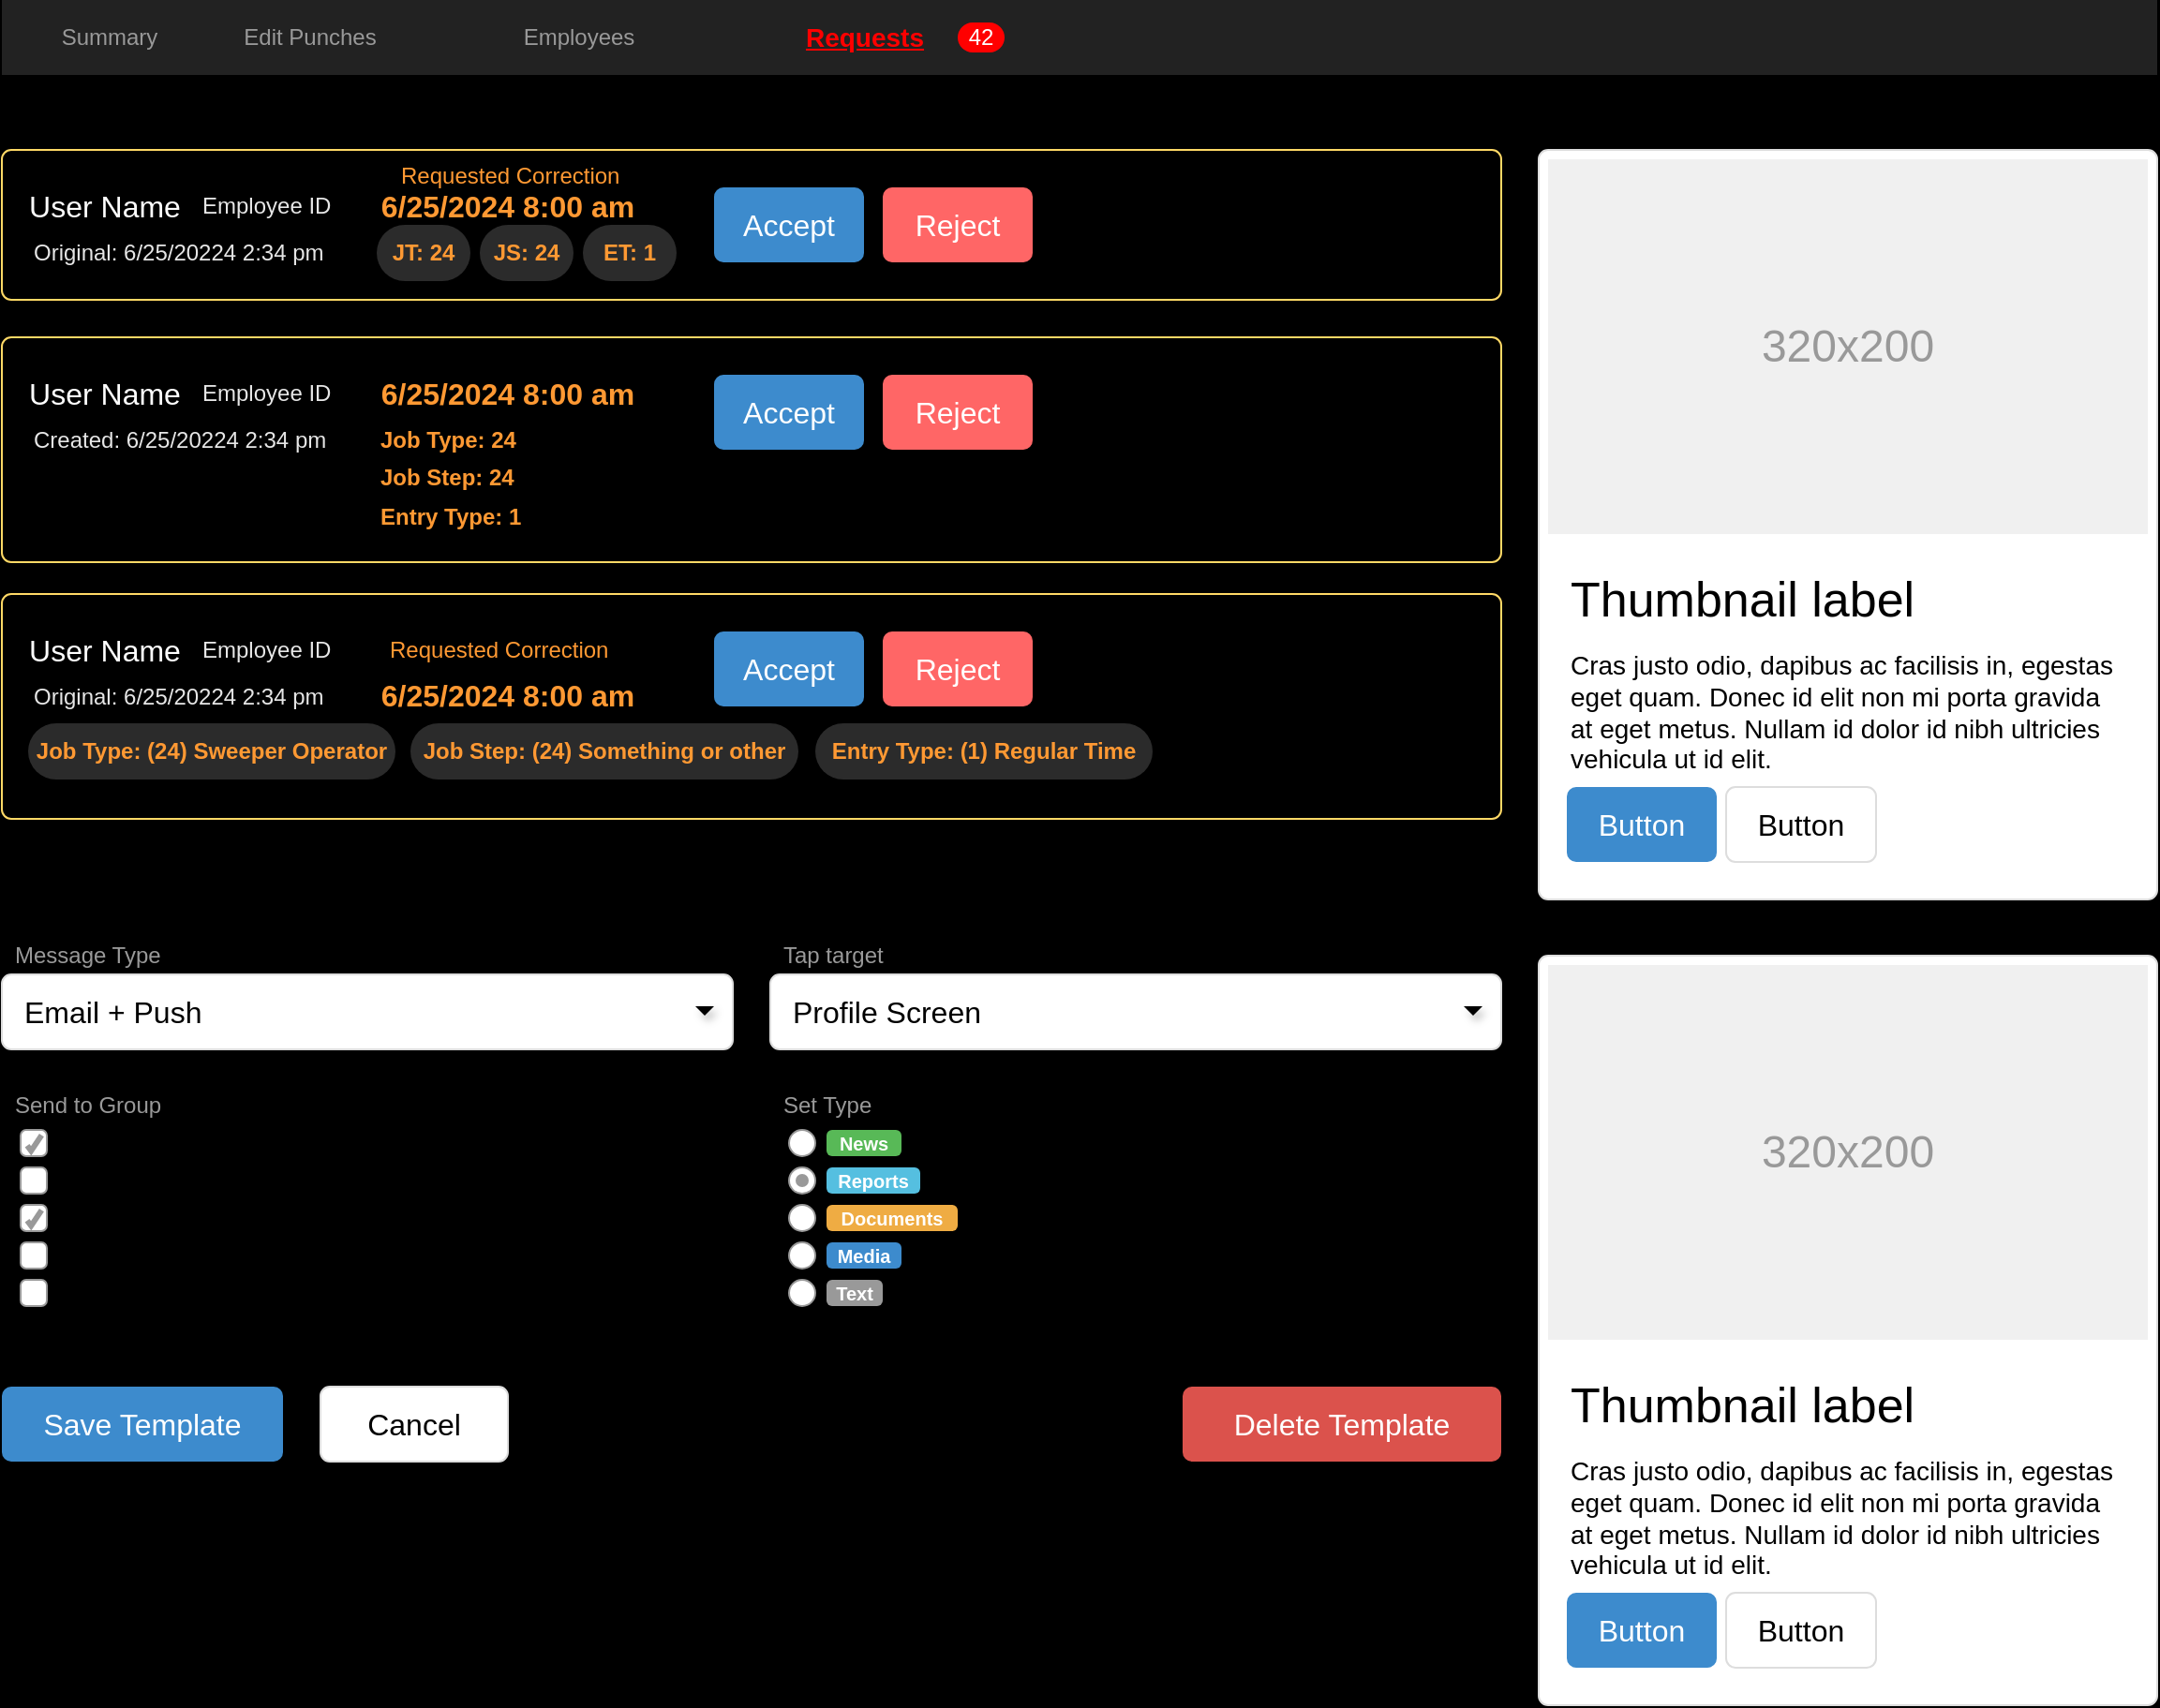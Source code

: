 <mxfile version="24.6.4" type="device">
  <diagram name="Page-1" id="c9db0220-8083-56f3-ca83-edcdcd058819">
    <mxGraphModel dx="1412" dy="777" grid="0" gridSize="10" guides="1" tooltips="1" connect="1" arrows="1" fold="1" page="1" pageScale="1.5" pageWidth="826" pageHeight="1169" background="#000000" math="0" shadow="0">
      <root>
        <mxCell id="0" style=";html=1;" />
        <mxCell id="1" style=";html=1;" parent="0" />
        <mxCell id="3d76a8aef4d5c911-1" value="" style="html=1;shadow=0;dashed=0;shape=mxgraph.bootstrap.rect;fillColor=#222222;strokeColor=none;whiteSpace=wrap;rounded=0;fontSize=12;fontColor=#000000;align=center;" parent="1" vertex="1">
          <mxGeometry x="40" y="70" width="1150" height="40" as="geometry" />
        </mxCell>
        <mxCell id="3d76a8aef4d5c911-2" value="Summary" style="html=1;shadow=0;dashed=0;fillColor=none;strokeColor=none;shape=mxgraph.bootstrap.rect;fontColor=#999999;fontSize=12;whiteSpace=wrap;" parent="3d76a8aef4d5c911-1" vertex="1">
          <mxGeometry width="115" height="40" as="geometry" />
        </mxCell>
        <mxCell id="3d76a8aef4d5c911-3" value="Edit Punches" style="html=1;shadow=0;dashed=0;shape=mxgraph.bootstrap.rect;fillColor=none;strokeColor=none;fontColor=#999999;spacingRight=30;whiteSpace=wrap;" parent="3d76a8aef4d5c911-1" vertex="1">
          <mxGeometry x="115" width="129.375" height="40" as="geometry" />
        </mxCell>
        <mxCell id="3d76a8aef4d5c911-4" value="84" style="html=1;shadow=0;dashed=0;shape=mxgraph.bootstrap.rrect;rSize=8;fillColor=#ff0000;strokeColor=none;fontColor=#ffffff;whiteSpace=wrap;fillOpacity=0;noLabel=1;" parent="3d76a8aef4d5c911-3" vertex="1">
          <mxGeometry x="1" y="0.5" width="25" height="16" relative="1" as="geometry">
            <mxPoint x="-30" y="-8" as="offset" />
          </mxGeometry>
        </mxCell>
        <mxCell id="3d76a8aef4d5c911-5" value="Employees" style="html=1;shadow=0;dashed=0;fillColor=none;strokeColor=none;shape=mxgraph.bootstrap.rect;fontColor=#999999;spacingRight=30;whiteSpace=wrap;" parent="3d76a8aef4d5c911-1" vertex="1">
          <mxGeometry x="244.375" width="158.125" height="40" as="geometry" />
        </mxCell>
        <mxCell id="3d76a8aef4d5c911-6" value="42" style="html=1;shadow=0;dashed=0;shape=mxgraph.bootstrap.rrect;rSize=8;fillColor=#ff0000;strokeColor=none;fontColor=#ffffff;whiteSpace=wrap;movable=1;resizable=1;rotatable=1;deletable=1;editable=1;locked=0;connectable=1;noLabel=1;fillOpacity=0;strokeOpacity=100;" parent="3d76a8aef4d5c911-5" vertex="1">
          <mxGeometry x="1" y="0.5" width="25" height="16" relative="1" as="geometry">
            <mxPoint x="-30" y="-8" as="offset" />
          </mxGeometry>
        </mxCell>
        <mxCell id="3d76a8aef4d5c911-7" value="Requests" style="html=1;shadow=0;dashed=0;fillColor=none;strokeColor=none;shape=mxgraph.bootstrap.rect;fontColor=#ff0000;whiteSpace=wrap;fontStyle=5;fontSize=14;" parent="3d76a8aef4d5c911-1" vertex="1">
          <mxGeometry x="402.5" width="115" height="40" as="geometry" />
        </mxCell>
        <mxCell id="BayDQLT54bfVyeQ3MigJ-2" value="42" style="html=1;shadow=0;dashed=0;shape=mxgraph.bootstrap.rrect;rSize=8;fillColor=#ff0000;strokeColor=none;fontColor=#ffffff;whiteSpace=wrap;movable=1;resizable=1;rotatable=1;deletable=1;editable=1;locked=0;connectable=1;" parent="3d76a8aef4d5c911-1" vertex="1">
          <mxGeometry x="510" y="12" width="25" height="16" as="geometry" />
        </mxCell>
        <mxCell id="3d76a8aef4d5c911-11" value="" style="html=1;shadow=0;dashed=0;shape=mxgraph.bootstrap.rrect;rSize=5;strokeColor=#dddddd;rounded=0;fontSize=12;align=center;" parent="1" vertex="1">
          <mxGeometry x="860" y="150" width="330" height="400" as="geometry" />
        </mxCell>
        <mxCell id="3d76a8aef4d5c911-12" value="320x200" style="shape=rect;fontSize=24;fillColor=#f0f0f0;strokeColor=none;fontColor=#999999;whiteSpace=wrap;" parent="3d76a8aef4d5c911-11" vertex="1">
          <mxGeometry x="5" y="5" width="320" height="200" as="geometry" />
        </mxCell>
        <mxCell id="3d76a8aef4d5c911-13" value="Thumbnail label" style="html=1;shadow=0;dashed=0;shape=mxgraph.bootstrap.anchor;fontSize=26;align=left;whiteSpace=wrap;" parent="3d76a8aef4d5c911-11" vertex="1">
          <mxGeometry x="15" y="220" width="300" height="40" as="geometry" />
        </mxCell>
        <mxCell id="3d76a8aef4d5c911-14" value="Cras justo odio, dapibus ac facilisis in, egestas eget quam. Donec id elit non mi porta gravida at eget metus. Nullam id dolor id nibh ultricies vehicula ut id elit." style="html=1;shadow=0;dashed=0;shape=mxgraph.bootstrap.anchor;strokeColor=#dddddd;whiteSpace=wrap;align=left;verticalAlign=top;fontSize=14;whiteSpace=wrap;" parent="3d76a8aef4d5c911-11" vertex="1">
          <mxGeometry x="15" y="260" width="300" height="80" as="geometry" />
        </mxCell>
        <mxCell id="3d76a8aef4d5c911-15" value="Button" style="html=1;shadow=0;dashed=0;shape=mxgraph.bootstrap.rrect;rSize=5;fontSize=16;fillColor=#3D8BCD;strokeColor=none;fontColor=#ffffff;whiteSpace=wrap;" parent="3d76a8aef4d5c911-11" vertex="1">
          <mxGeometry y="1" width="80" height="40" relative="1" as="geometry">
            <mxPoint x="15" y="-60" as="offset" />
          </mxGeometry>
        </mxCell>
        <mxCell id="3d76a8aef4d5c911-16" value="Button" style="html=1;shadow=0;dashed=0;shape=mxgraph.bootstrap.rrect;rSize=5;fontSize=16;strokeColor=#dddddd;whiteSpace=wrap;" parent="3d76a8aef4d5c911-11" vertex="1">
          <mxGeometry y="1" width="80" height="40" relative="1" as="geometry">
            <mxPoint x="100" y="-60" as="offset" />
          </mxGeometry>
        </mxCell>
        <mxCell id="3d76a8aef4d5c911-18" value="" style="html=1;shadow=0;dashed=0;shape=mxgraph.bootstrap.rrect;rSize=5;strokeColor=#FFD966;;align=left;spacingLeft=10;fontSize=16;whiteSpace=wrap;rounded=0;fillColor=none;strokeWidth=1;" parent="1" vertex="1">
          <mxGeometry x="40" y="150" width="800" height="80" as="geometry" />
        </mxCell>
        <mxCell id="3d76a8aef4d5c911-28" value="Message Type" style="html=1;shadow=0;dashed=0;shape=mxgraph.bootstrap.rect;strokeColor=none;fillColor=none;fontColor=#999999;align=left;spacingLeft=5;whiteSpace=wrap;rounded=0;" parent="1" vertex="1">
          <mxGeometry x="40" y="570" width="200" height="20" as="geometry" />
        </mxCell>
        <mxCell id="3d76a8aef4d5c911-29" value="Email + Push" style="html=1;shadow=0;dashed=0;shape=mxgraph.bootstrap.rrect;rSize=5;strokeColor=#dddddd;align=left;spacingLeft=10;fontSize=16;whiteSpace=wrap;rounded=0;" parent="1" vertex="1">
          <mxGeometry x="40" y="590" width="390" height="40" as="geometry" />
        </mxCell>
        <mxCell id="3d76a8aef4d5c911-30" value="" style="shape=triangle;strokeColor=none;fillColor=#000000;direction=south;rounded=0;shadow=1;fontSize=12;fontColor=#000000;align=center;html=1;" parent="1" vertex="1">
          <mxGeometry x="410" y="607" width="10" height="5" as="geometry" />
        </mxCell>
        <mxCell id="3d76a8aef4d5c911-31" value="Tap target" style="html=1;shadow=0;dashed=0;shape=mxgraph.bootstrap.rect;strokeColor=none;fillColor=none;fontColor=#999999;align=left;spacingLeft=5;whiteSpace=wrap;rounded=0;" parent="1" vertex="1">
          <mxGeometry x="450" y="570" width="200" height="20" as="geometry" />
        </mxCell>
        <mxCell id="3d76a8aef4d5c911-32" value="Profile Screen" style="html=1;shadow=0;dashed=0;shape=mxgraph.bootstrap.rrect;rSize=5;strokeColor=#dddddd;align=left;spacingLeft=10;fontSize=16;whiteSpace=wrap;rounded=0;" parent="1" vertex="1">
          <mxGeometry x="450" y="590" width="390" height="40" as="geometry" />
        </mxCell>
        <mxCell id="3d76a8aef4d5c911-33" value="" style="shape=triangle;strokeColor=none;fillColor=#000000;direction=south;rounded=0;shadow=1;fontSize=12;fontColor=#000000;align=center;html=1;" parent="1" vertex="1">
          <mxGeometry x="820" y="607" width="10" height="5" as="geometry" />
        </mxCell>
        <mxCell id="3d76a8aef4d5c911-34" value="Send to Group" style="html=1;shadow=0;dashed=0;shape=mxgraph.bootstrap.rect;strokeColor=none;fillColor=none;fontColor=#999999;align=left;spacingLeft=5;whiteSpace=wrap;rounded=0;" parent="1" vertex="1">
          <mxGeometry x="40" y="650" width="200" height="20" as="geometry" />
        </mxCell>
        <mxCell id="3d76a8aef4d5c911-35" value="Top Management" style="html=1;shadow=0;dashed=0;shape=mxgraph.bootstrap.checkbox;fontSize=12;strokeColor=#999999;align=left;labelPosition=right;spacingLeft=5;rounded=0;" parent="1" vertex="1">
          <mxGeometry x="50" y="673" width="14" height="14" as="geometry" />
        </mxCell>
        <mxCell id="3d76a8aef4d5c911-36" value="Marketing Department" style="html=1;shadow=0;dashed=0;shape=mxgraph.bootstrap.rrect;fontSize=12;rSize=3;strokeColor=#999999;align=left;labelPosition=right;spacingLeft=5;rounded=0;" parent="1" vertex="1">
          <mxGeometry x="50" y="693" width="14" height="14" as="geometry" />
        </mxCell>
        <mxCell id="3d76a8aef4d5c911-37" value="Design Department" style="html=1;shadow=0;dashed=0;shape=mxgraph.bootstrap.checkbox;fontSize=12;strokeColor=#999999;align=left;labelPosition=right;spacingLeft=5;rounded=0;" parent="1" vertex="1">
          <mxGeometry x="50" y="713" width="14" height="14" as="geometry" />
        </mxCell>
        <mxCell id="3d76a8aef4d5c911-38" value="Financial Department" style="html=1;shadow=0;dashed=0;shape=mxgraph.bootstrap.rrect;fontSize=12;rSize=3;strokeColor=#999999;align=left;labelPosition=right;spacingLeft=5;rounded=0;" parent="1" vertex="1">
          <mxGeometry x="50" y="733" width="14" height="14" as="geometry" />
        </mxCell>
        <mxCell id="3d76a8aef4d5c911-39" value="Supply Department" style="html=1;shadow=0;dashed=0;shape=mxgraph.bootstrap.rrect;fontSize=12;rSize=3;strokeColor=#999999;align=left;labelPosition=right;spacingLeft=5;rounded=0;" parent="1" vertex="1">
          <mxGeometry x="50" y="753" width="14" height="14" as="geometry" />
        </mxCell>
        <mxCell id="3d76a8aef4d5c911-40" value="Set Type" style="html=1;shadow=0;dashed=0;shape=mxgraph.bootstrap.rect;strokeColor=none;fillColor=none;fontColor=#999999;align=left;spacingLeft=5;whiteSpace=wrap;rounded=0;" parent="1" vertex="1">
          <mxGeometry x="450" y="650" width="200" height="20" as="geometry" />
        </mxCell>
        <mxCell id="3d76a8aef4d5c911-41" value="" style="shape=ellipse;dashed=0;strokeColor=#999999;fillColor=#ffffff;html=1;rounded=0;shadow=1;fontSize=12;fontColor=#000000;align=center;" parent="1" vertex="1">
          <mxGeometry x="460" y="673" width="14" height="14" as="geometry" />
        </mxCell>
        <mxCell id="3d76a8aef4d5c911-42" value="News" style="html=1;shadow=0;dashed=0;shape=mxgraph.bootstrap.rrect;align=center;rSize=3;strokeColor=none;fillColor=#58B957;fontColor=#ffffff;fontStyle=1;fontSize=10;whiteSpace=wrap;rounded=0;" parent="1" vertex="1">
          <mxGeometry x="480" y="673" width="40" height="14" as="geometry" />
        </mxCell>
        <mxCell id="3d76a8aef4d5c911-43" value="" style="html=1;shadow=0;dashed=0;shape=mxgraph.bootstrap.radioButton;strokeColor=#999999;fillColor=#ffffff;rounded=0;fontSize=12;fontColor=#000000;align=center;" parent="1" vertex="1">
          <mxGeometry x="460" y="693" width="14" height="14" as="geometry" />
        </mxCell>
        <mxCell id="3d76a8aef4d5c911-44" value="Reports" style="html=1;shadow=0;dashed=0;shape=mxgraph.bootstrap.rrect;align=center;rSize=3;strokeColor=none;fillColor=#55BFE0;fontColor=#ffffff;fontStyle=1;fontSize=10;whiteSpace=wrap;rounded=0;" parent="1" vertex="1">
          <mxGeometry x="480" y="693" width="50" height="14" as="geometry" />
        </mxCell>
        <mxCell id="3d76a8aef4d5c911-45" value="" style="shape=ellipse;dashed=0;strokeColor=#999999;fillColor=#ffffff;html=1;rounded=0;shadow=1;fontSize=12;fontColor=#000000;align=center;" parent="1" vertex="1">
          <mxGeometry x="460" y="713" width="14" height="14" as="geometry" />
        </mxCell>
        <mxCell id="3d76a8aef4d5c911-46" value="Documents" style="html=1;shadow=0;dashed=0;shape=mxgraph.bootstrap.rrect;align=center;rSize=3;strokeColor=none;fillColor=#EFAC43;fontColor=#ffffff;fontStyle=1;fontSize=10;whiteSpace=wrap;rounded=0;" parent="1" vertex="1">
          <mxGeometry x="480" y="713" width="70" height="14" as="geometry" />
        </mxCell>
        <mxCell id="3d76a8aef4d5c911-47" value="" style="shape=ellipse;dashed=0;strokeColor=#999999;fillColor=#ffffff;html=1;rounded=0;shadow=1;fontSize=12;fontColor=#000000;align=center;" parent="1" vertex="1">
          <mxGeometry x="460" y="733" width="14" height="14" as="geometry" />
        </mxCell>
        <mxCell id="3d76a8aef4d5c911-48" value="Media" style="html=1;shadow=0;dashed=0;shape=mxgraph.bootstrap.rrect;align=center;rSize=3;strokeColor=none;fillColor=#3D8BCD;fontColor=#ffffff;fontStyle=1;fontSize=10;whiteSpace=wrap;rounded=0;" parent="1" vertex="1">
          <mxGeometry x="480" y="733" width="40" height="14" as="geometry" />
        </mxCell>
        <mxCell id="3d76a8aef4d5c911-49" value="" style="shape=ellipse;dashed=0;strokeColor=#999999;fillColor=#ffffff;html=1;rounded=0;shadow=1;fontSize=12;fontColor=#000000;align=center;" parent="1" vertex="1">
          <mxGeometry x="460" y="753" width="14" height="14" as="geometry" />
        </mxCell>
        <mxCell id="3d76a8aef4d5c911-50" value="Text" style="html=1;shadow=0;dashed=0;shape=mxgraph.bootstrap.rrect;align=center;rSize=3;strokeColor=none;fillColor=#999999;fontColor=#ffffff;fontStyle=1;fontSize=10;whiteSpace=wrap;rounded=0;" parent="1" vertex="1">
          <mxGeometry x="480" y="753" width="30" height="14" as="geometry" />
        </mxCell>
        <mxCell id="3d76a8aef4d5c911-51" value="Save Template" style="html=1;shadow=0;dashed=0;shape=mxgraph.bootstrap.rrect;align=center;rSize=5;strokeColor=none;fillColor=#3D8BCD;fontColor=#ffffff;fontSize=16;whiteSpace=wrap;rounded=0;" parent="1" vertex="1">
          <mxGeometry x="40" y="810" width="150" height="40" as="geometry" />
        </mxCell>
        <mxCell id="3d76a8aef4d5c911-52" value="Cancel" style="html=1;shadow=0;dashed=0;shape=mxgraph.bootstrap.rrect;align=center;rSize=5;strokeColor=#dddddd;fontSize=16;whiteSpace=wrap;rounded=0;" parent="1" vertex="1">
          <mxGeometry x="210" y="810" width="100" height="40" as="geometry" />
        </mxCell>
        <mxCell id="3d76a8aef4d5c911-53" value="Delete Template" style="html=1;shadow=0;dashed=0;shape=mxgraph.bootstrap.rrect;align=center;rSize=5;strokeColor=none;fillColor=#DB524C;fontColor=#ffffff;fontSize=16;whiteSpace=wrap;rounded=0;" parent="1" vertex="1">
          <mxGeometry x="670" y="810" width="170" height="40" as="geometry" />
        </mxCell>
        <mxCell id="3d76a8aef4d5c911-54" value="" style="html=1;shadow=0;dashed=0;shape=mxgraph.bootstrap.rrect;rSize=5;strokeColor=#dddddd;rounded=0;fontSize=12;align=center;" parent="1" vertex="1">
          <mxGeometry x="860" y="580" width="330" height="400" as="geometry" />
        </mxCell>
        <mxCell id="3d76a8aef4d5c911-55" value="320x200" style="shape=rect;fontSize=24;fillColor=#f0f0f0;strokeColor=none;fontColor=#999999;whiteSpace=wrap;" parent="3d76a8aef4d5c911-54" vertex="1">
          <mxGeometry x="5" y="5" width="320" height="200" as="geometry" />
        </mxCell>
        <mxCell id="3d76a8aef4d5c911-56" value="Thumbnail label" style="html=1;shadow=0;dashed=0;shape=mxgraph.bootstrap.anchor;fontSize=26;align=left;whiteSpace=wrap;" parent="3d76a8aef4d5c911-54" vertex="1">
          <mxGeometry x="15" y="220" width="300" height="40" as="geometry" />
        </mxCell>
        <mxCell id="3d76a8aef4d5c911-57" value="Cras justo odio, dapibus ac facilisis in, egestas eget quam. Donec id elit non mi porta gravida at eget metus. Nullam id dolor id nibh ultricies vehicula ut id elit." style="html=1;shadow=0;dashed=0;shape=mxgraph.bootstrap.anchor;strokeColor=#dddddd;whiteSpace=wrap;align=left;verticalAlign=top;fontSize=14;whiteSpace=wrap;" parent="3d76a8aef4d5c911-54" vertex="1">
          <mxGeometry x="15" y="260" width="300" height="80" as="geometry" />
        </mxCell>
        <mxCell id="3d76a8aef4d5c911-58" value="Button" style="html=1;shadow=0;dashed=0;shape=mxgraph.bootstrap.rrect;rSize=5;fontSize=16;fillColor=#3D8BCD;strokeColor=none;fontColor=#ffffff;whiteSpace=wrap;" parent="3d76a8aef4d5c911-54" vertex="1">
          <mxGeometry y="1" width="80" height="40" relative="1" as="geometry">
            <mxPoint x="15" y="-60" as="offset" />
          </mxGeometry>
        </mxCell>
        <mxCell id="3d76a8aef4d5c911-59" value="Button" style="html=1;shadow=0;dashed=0;shape=mxgraph.bootstrap.rrect;rSize=5;fontSize=16;strokeColor=#dddddd;whiteSpace=wrap;" parent="3d76a8aef4d5c911-54" vertex="1">
          <mxGeometry y="1" width="80" height="40" relative="1" as="geometry">
            <mxPoint x="100" y="-60" as="offset" />
          </mxGeometry>
        </mxCell>
        <mxCell id="3d76a8aef4d5c911-17" value="Employee ID" style="html=1;shadow=0;dashed=0;shape=mxgraph.bootstrap.rect;strokeColor=none;fillColor=none;fontColor=#E6E6E6;align=left;spacingLeft=5;whiteSpace=wrap;rounded=0;" parent="1" vertex="1">
          <mxGeometry x="140" y="170" width="90" height="20" as="geometry" />
        </mxCell>
        <mxCell id="BayDQLT54bfVyeQ3MigJ-3" value="User Name" style="text;html=1;align=center;verticalAlign=middle;whiteSpace=wrap;rounded=0;fontSize=16;fontColor=#FFFFFF;" parent="1" vertex="1">
          <mxGeometry x="50" y="165" width="90" height="30" as="geometry" />
        </mxCell>
        <mxCell id="BayDQLT54bfVyeQ3MigJ-4" value="Original: 6/25/20224 2:34 pm" style="html=1;shadow=0;dashed=0;shape=mxgraph.bootstrap.rect;strokeColor=none;fillColor=none;fontColor=#E6E6E6;align=left;spacingLeft=5;whiteSpace=wrap;rounded=0;" parent="1" vertex="1">
          <mxGeometry x="50" y="195" width="170" height="20" as="geometry" />
        </mxCell>
        <mxCell id="BayDQLT54bfVyeQ3MigJ-5" value="JT: 24" style="text;html=1;align=center;verticalAlign=middle;whiteSpace=wrap;rounded=1;fontSize=12;fontColor=#FF9933;fontStyle=1;fillColor=#2B2B2B;strokeColor=none;absoluteArcSize=0;arcSize=50;imageHeight=24;" parent="1" vertex="1">
          <mxGeometry x="240" y="190" width="50" height="30" as="geometry" />
        </mxCell>
        <mxCell id="BayDQLT54bfVyeQ3MigJ-6" value="6/25/2024 8:00 am" style="text;html=1;align=center;verticalAlign=middle;whiteSpace=wrap;rounded=0;fontSize=16;fontColor=#FF9933;fontStyle=1" parent="1" vertex="1">
          <mxGeometry x="240" y="165" width="140" height="30" as="geometry" />
        </mxCell>
        <mxCell id="BayDQLT54bfVyeQ3MigJ-7" value="JS: 24" style="text;html=1;align=center;verticalAlign=middle;whiteSpace=wrap;rounded=1;fontSize=12;fontColor=#FF9933;fontStyle=1;fillColor=#2B2B2B;strokeColor=none;absoluteArcSize=0;arcSize=50;imageHeight=24;" parent="1" vertex="1">
          <mxGeometry x="295" y="190" width="50" height="30" as="geometry" />
        </mxCell>
        <mxCell id="BayDQLT54bfVyeQ3MigJ-8" value="ET: 1" style="text;html=1;align=center;verticalAlign=middle;whiteSpace=wrap;rounded=1;fontSize=12;fontColor=#FF9933;fontStyle=1;fillColor=#2B2B2B;strokeColor=none;absoluteArcSize=0;arcSize=50;imageHeight=24;" parent="1" vertex="1">
          <mxGeometry x="350" y="190" width="50" height="30" as="geometry" />
        </mxCell>
        <mxCell id="BayDQLT54bfVyeQ3MigJ-9" value="Accept" style="html=1;shadow=0;dashed=0;shape=mxgraph.bootstrap.rrect;rSize=5;fontSize=16;fillColor=#3D8BCD;strokeColor=none;fontColor=#ffffff;whiteSpace=wrap;" parent="1" vertex="1">
          <mxGeometry x="420" y="170" width="80" height="40" as="geometry" />
        </mxCell>
        <mxCell id="BayDQLT54bfVyeQ3MigJ-10" value="Reject" style="html=1;shadow=0;dashed=0;shape=mxgraph.bootstrap.rrect;rSize=5;fontSize=16;fillColor=#FF6666;strokeColor=none;fontColor=#ffffff;whiteSpace=wrap;" parent="1" vertex="1">
          <mxGeometry x="510" y="170" width="80" height="40" as="geometry" />
        </mxCell>
        <mxCell id="BayDQLT54bfVyeQ3MigJ-21" value="" style="html=1;shadow=0;dashed=0;shape=mxgraph.bootstrap.rrect;rSize=5;strokeColor=#FFD966;;align=left;spacingLeft=10;fontSize=16;whiteSpace=wrap;rounded=0;fillColor=none;strokeWidth=1;" parent="1" vertex="1">
          <mxGeometry x="40" y="250" width="800" height="120" as="geometry" />
        </mxCell>
        <mxCell id="BayDQLT54bfVyeQ3MigJ-22" value="Employee ID" style="html=1;shadow=0;dashed=0;shape=mxgraph.bootstrap.rect;strokeColor=none;fillColor=none;fontColor=#E6E6E6;align=left;spacingLeft=5;whiteSpace=wrap;rounded=0;" parent="1" vertex="1">
          <mxGeometry x="140" y="270" width="90" height="20" as="geometry" />
        </mxCell>
        <mxCell id="BayDQLT54bfVyeQ3MigJ-23" value="User Name" style="text;html=1;align=center;verticalAlign=middle;whiteSpace=wrap;rounded=0;fontSize=16;fontColor=#FFFFFF;" parent="1" vertex="1">
          <mxGeometry x="50" y="265" width="90" height="30" as="geometry" />
        </mxCell>
        <mxCell id="BayDQLT54bfVyeQ3MigJ-24" value="Created: 6/25/20224 2:34 pm" style="html=1;shadow=0;dashed=0;shape=mxgraph.bootstrap.rect;strokeColor=none;fillColor=none;fontColor=#E6E6E6;align=left;spacingLeft=5;whiteSpace=wrap;rounded=0;" parent="1" vertex="1">
          <mxGeometry x="50" y="295" width="170" height="20" as="geometry" />
        </mxCell>
        <mxCell id="BayDQLT54bfVyeQ3MigJ-25" value="Job Type: 24" style="text;html=1;align=left;verticalAlign=middle;whiteSpace=wrap;rounded=1;fontSize=12;fontColor=#FF9933;fontStyle=1;fillColor=none;strokeColor=none;absoluteArcSize=0;arcSize=50;imageHeight=24;" parent="1" vertex="1">
          <mxGeometry x="240" y="290" width="140" height="30" as="geometry" />
        </mxCell>
        <mxCell id="BayDQLT54bfVyeQ3MigJ-26" value="6/25/2024 8:00 am" style="text;html=1;align=center;verticalAlign=middle;whiteSpace=wrap;rounded=0;fontSize=16;fontColor=#FF9933;fontStyle=1" parent="1" vertex="1">
          <mxGeometry x="240" y="265" width="140" height="30" as="geometry" />
        </mxCell>
        <mxCell id="BayDQLT54bfVyeQ3MigJ-29" value="Accept" style="html=1;shadow=0;dashed=0;shape=mxgraph.bootstrap.rrect;rSize=5;fontSize=16;fillColor=#3D8BCD;strokeColor=none;fontColor=#ffffff;whiteSpace=wrap;" parent="1" vertex="1">
          <mxGeometry x="420" y="270" width="80" height="40" as="geometry" />
        </mxCell>
        <mxCell id="BayDQLT54bfVyeQ3MigJ-30" value="Reject" style="html=1;shadow=0;dashed=0;shape=mxgraph.bootstrap.rrect;rSize=5;fontSize=16;fillColor=#FF6666;strokeColor=none;fontColor=#ffffff;whiteSpace=wrap;" parent="1" vertex="1">
          <mxGeometry x="510" y="270" width="80" height="40" as="geometry" />
        </mxCell>
        <mxCell id="BayDQLT54bfVyeQ3MigJ-31" value="Job Step: 24" style="text;html=1;align=left;verticalAlign=middle;whiteSpace=wrap;rounded=1;fontSize=12;fontColor=#FF9933;fontStyle=1;fillColor=none;strokeColor=none;absoluteArcSize=0;arcSize=50;imageHeight=24;" parent="1" vertex="1">
          <mxGeometry x="240" y="310" width="140" height="30" as="geometry" />
        </mxCell>
        <mxCell id="BayDQLT54bfVyeQ3MigJ-32" value="Entry Type: 1" style="text;html=1;align=left;verticalAlign=middle;whiteSpace=wrap;rounded=1;fontSize=12;fontColor=#FF9933;fontStyle=1;fillColor=none;strokeColor=none;absoluteArcSize=0;arcSize=50;imageHeight=24;" parent="1" vertex="1">
          <mxGeometry x="240" y="331" width="140" height="30" as="geometry" />
        </mxCell>
        <mxCell id="E9gR37441JlUVPNxUHQZ-1" value="" style="html=1;shadow=0;dashed=0;shape=mxgraph.bootstrap.rrect;rSize=5;strokeColor=#FFD966;;align=left;spacingLeft=10;fontSize=16;whiteSpace=wrap;rounded=0;fillColor=none;strokeWidth=1;" parent="1" vertex="1">
          <mxGeometry x="40" y="387" width="800" height="120" as="geometry" />
        </mxCell>
        <mxCell id="E9gR37441JlUVPNxUHQZ-2" value="Employee ID" style="html=1;shadow=0;dashed=0;shape=mxgraph.bootstrap.rect;strokeColor=none;fillColor=none;fontColor=#E6E6E6;align=left;spacingLeft=5;whiteSpace=wrap;rounded=0;" parent="1" vertex="1">
          <mxGeometry x="140" y="407" width="90" height="20" as="geometry" />
        </mxCell>
        <mxCell id="E9gR37441JlUVPNxUHQZ-3" value="User Name" style="text;html=1;align=center;verticalAlign=middle;whiteSpace=wrap;rounded=0;fontSize=16;fontColor=#FFFFFF;" parent="1" vertex="1">
          <mxGeometry x="50" y="402" width="90" height="30" as="geometry" />
        </mxCell>
        <mxCell id="E9gR37441JlUVPNxUHQZ-4" value="Original: 6/25/20224 2:34 pm" style="html=1;shadow=0;dashed=0;shape=mxgraph.bootstrap.rect;strokeColor=none;fillColor=none;fontColor=#E6E6E6;align=left;spacingLeft=5;whiteSpace=wrap;rounded=0;" parent="1" vertex="1">
          <mxGeometry x="50" y="432" width="170" height="20" as="geometry" />
        </mxCell>
        <mxCell id="E9gR37441JlUVPNxUHQZ-5" value="Job Type: (24) Sweeper Operator" style="text;html=1;align=center;verticalAlign=middle;whiteSpace=wrap;rounded=1;fontSize=12;fontColor=#FF9933;fontStyle=1;fillColor=#2B2B2B;strokeColor=none;absoluteArcSize=0;arcSize=50;imageHeight=24;" parent="1" vertex="1">
          <mxGeometry x="54" y="456" width="196" height="30" as="geometry" />
        </mxCell>
        <mxCell id="E9gR37441JlUVPNxUHQZ-6" value="6/25/2024 8:00 am" style="text;html=1;align=center;verticalAlign=middle;whiteSpace=wrap;rounded=0;fontSize=16;fontColor=#FF9933;fontStyle=1" parent="1" vertex="1">
          <mxGeometry x="240" y="426" width="140" height="30" as="geometry" />
        </mxCell>
        <mxCell id="E9gR37441JlUVPNxUHQZ-7" value="Accept" style="html=1;shadow=0;dashed=0;shape=mxgraph.bootstrap.rrect;rSize=5;fontSize=16;fillColor=#3D8BCD;strokeColor=none;fontColor=#ffffff;whiteSpace=wrap;" parent="1" vertex="1">
          <mxGeometry x="420" y="407" width="80" height="40" as="geometry" />
        </mxCell>
        <mxCell id="E9gR37441JlUVPNxUHQZ-8" value="Reject" style="html=1;shadow=0;dashed=0;shape=mxgraph.bootstrap.rrect;rSize=5;fontSize=16;fillColor=#FF6666;strokeColor=none;fontColor=#ffffff;whiteSpace=wrap;" parent="1" vertex="1">
          <mxGeometry x="510" y="407" width="80" height="40" as="geometry" />
        </mxCell>
        <mxCell id="E9gR37441JlUVPNxUHQZ-9" value="Job Step: (24) Something or other" style="text;html=1;align=center;verticalAlign=middle;whiteSpace=wrap;rounded=1;fontSize=12;fontColor=#FF9933;fontStyle=1;fillColor=#2B2B2B;strokeColor=none;absoluteArcSize=0;arcSize=50;imageHeight=24;" parent="1" vertex="1">
          <mxGeometry x="258" y="456" width="207" height="30" as="geometry" />
        </mxCell>
        <mxCell id="E9gR37441JlUVPNxUHQZ-10" value="Entry Type: (1) Regular Time" style="text;html=1;align=center;verticalAlign=middle;whiteSpace=wrap;rounded=1;fontSize=12;fontColor=#FF9933;fontStyle=1;fillColor=#2B2B2B;strokeColor=none;absoluteArcSize=0;arcSize=50;imageHeight=24;" parent="1" vertex="1">
          <mxGeometry x="474" y="456" width="180" height="30" as="geometry" />
        </mxCell>
        <mxCell id="jms1xP2NTC-_Q-YmCjxF-1" value="Requested Correction" style="html=1;shadow=0;dashed=0;shape=mxgraph.bootstrap.rect;strokeColor=none;fillColor=none;fontColor=#FF9933;align=left;spacingLeft=5;whiteSpace=wrap;rounded=0;" parent="1" vertex="1">
          <mxGeometry x="240" y="407" width="170" height="20" as="geometry" />
        </mxCell>
        <mxCell id="jms1xP2NTC-_Q-YmCjxF-2" value="Requested Correction" style="html=1;shadow=0;dashed=0;shape=mxgraph.bootstrap.rect;strokeColor=none;fillColor=none;fontColor=#FF9933;align=left;spacingLeft=5;whiteSpace=wrap;rounded=0;" parent="1" vertex="1">
          <mxGeometry x="246" y="154" width="170" height="20" as="geometry" />
        </mxCell>
      </root>
    </mxGraphModel>
  </diagram>
</mxfile>

